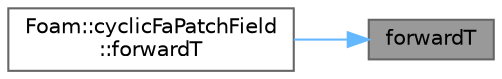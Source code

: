 digraph "forwardT"
{
 // LATEX_PDF_SIZE
  bgcolor="transparent";
  edge [fontname=Helvetica,fontsize=10,labelfontname=Helvetica,labelfontsize=10];
  node [fontname=Helvetica,fontsize=10,shape=box,height=0.2,width=0.4];
  rankdir="RL";
  Node1 [id="Node000001",label="forwardT",height=0.2,width=0.4,color="gray40", fillcolor="grey60", style="filled", fontcolor="black",tooltip=" "];
  Node1 -> Node2 [id="edge1_Node000001_Node000002",dir="back",color="steelblue1",style="solid",tooltip=" "];
  Node2 [id="Node000002",label="Foam::cyclicFaPatchField\l::forwardT",height=0.2,width=0.4,color="grey40", fillcolor="white", style="filled",URL="$classFoam_1_1cyclicFaPatchField.html#afd57cc6d6a68ac778640c5a3be82aab8",tooltip=" "];
}
